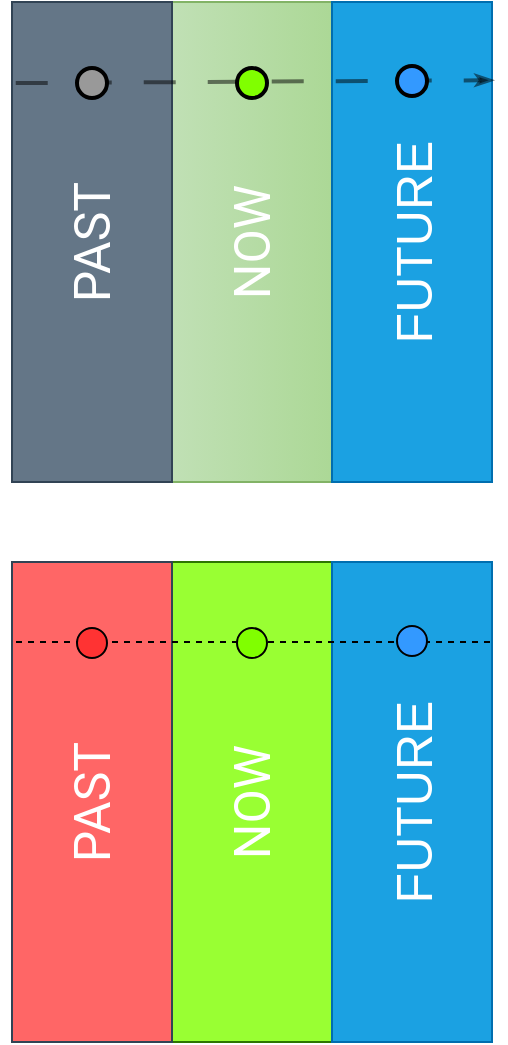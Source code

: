 <mxfile version="26.0.14">
  <diagram name="Page-1" id="L_FrXTDNgdHfIoSuvVp8">
    <mxGraphModel dx="906" dy="520" grid="1" gridSize="10" guides="1" tooltips="1" connect="1" arrows="1" fold="1" page="1" pageScale="1" pageWidth="850" pageHeight="1100" math="0" shadow="0">
      <root>
        <mxCell id="0" />
        <mxCell id="1" parent="0" />
        <mxCell id="uVRWUNLyd1wg9RMHc7N7-1" value="&lt;font style=&quot;color: rgb(255, 255, 255); font-size: 25px;&quot;&gt;NOW&lt;/font&gt;" style="whiteSpace=wrap;html=1;aspect=fixed;fillColor=#d5e8d4;strokeColor=#82b366;gradientColor=#97d077;fontFamily=Roboto;fontSource=https%3A%2F%2Ffonts.googleapis.com%2Fcss%3Ffamily%3DRoboto;rotation=-90;" vertex="1" parent="1">
          <mxGeometry x="80" y="160" width="240" height="240" as="geometry" />
        </mxCell>
        <mxCell id="uVRWUNLyd1wg9RMHc7N7-4" value="&lt;font style=&quot;color: rgb(255, 255, 255); font-size: 25px;&quot;&gt;FUTURE&lt;/font&gt;" style="rounded=0;whiteSpace=wrap;html=1;fillColor=#1ba1e2;strokeColor=#006EAF;fontColor=#ffffff;shadow=0;glass=0;gradientColor=none;rotation=-90;" vertex="1" parent="1">
          <mxGeometry x="160" y="240" width="240" height="80" as="geometry" />
        </mxCell>
        <mxCell id="uVRWUNLyd1wg9RMHc7N7-5" value="&lt;span style=&quot;font-size: 25px;&quot;&gt;PAST&lt;/span&gt;" style="rounded=0;whiteSpace=wrap;html=1;fillColor=#647687;strokeColor=#314354;fontFamily=Roboto;fontSource=https%3A%2F%2Ffonts.googleapis.com%2Fcss%3Ffamily%3DRoboto;fontColor=#ffffff;rotation=-90;" vertex="1" parent="1">
          <mxGeometry y="240" width="240" height="80" as="geometry" />
        </mxCell>
        <mxCell id="uVRWUNLyd1wg9RMHc7N7-15" value="" style="endArrow=classicThin;html=1;rounded=0;strokeWidth=2;endFill=1;flowAnimation=1;shadow=0;startSize=6;opacity=50;strokeColor=default;exitX=0.831;exitY=-0.01;exitDx=0;exitDy=0;exitPerimeter=0;entryX=0.837;entryY=1.008;entryDx=0;entryDy=0;entryPerimeter=0;curved=0;dashed=1;targetPerimeterSpacing=120;endSize=3;dashPattern=8 8;" edge="1" parent="1" source="uVRWUNLyd1wg9RMHc7N7-5" target="uVRWUNLyd1wg9RMHc7N7-4">
          <mxGeometry width="50" height="50" relative="1" as="geometry">
            <mxPoint x="127.505" y="140.0" as="sourcePoint" />
            <mxPoint x="321.62" y="148.61" as="targetPoint" />
          </mxGeometry>
        </mxCell>
        <mxCell id="uVRWUNLyd1wg9RMHc7N7-21" value="" style="ellipse;whiteSpace=wrap;html=1;aspect=fixed;strokeWidth=2;fillColor=#999999;" vertex="1" parent="1">
          <mxGeometry x="112.5" y="193" width="15" height="15" as="geometry" />
        </mxCell>
        <mxCell id="uVRWUNLyd1wg9RMHc7N7-23" value="" style="ellipse;whiteSpace=wrap;html=1;aspect=fixed;strokeWidth=2;fillColor=#80FF00;gradientColor=none;fillStyle=solid;" vertex="1" parent="1">
          <mxGeometry x="192.5" y="193" width="15" height="15" as="geometry" />
        </mxCell>
        <mxCell id="uVRWUNLyd1wg9RMHc7N7-24" value="" style="ellipse;whiteSpace=wrap;html=1;aspect=fixed;strokeWidth=2;fillColor=#3399FF;" vertex="1" parent="1">
          <mxGeometry x="272.5" y="192" width="15" height="15" as="geometry" />
        </mxCell>
        <mxCell id="uVRWUNLyd1wg9RMHc7N7-29" value="&lt;font style=&quot;color: rgb(255, 255, 255); font-size: 25px;&quot;&gt;NOW&lt;/font&gt;" style="whiteSpace=wrap;html=1;aspect=fixed;fillColor=#99FF33;strokeColor=#2D7600;fontFamily=Roboto;fontSource=https%3A%2F%2Ffonts.googleapis.com%2Fcss%3Ffamily%3DRoboto;rotation=-90;fontColor=#ffffff;" vertex="1" parent="1">
          <mxGeometry x="80" y="440" width="240" height="240" as="geometry" />
        </mxCell>
        <mxCell id="uVRWUNLyd1wg9RMHc7N7-30" value="&lt;font style=&quot;color: rgb(255, 255, 255); font-size: 25px;&quot;&gt;FUTURE&lt;/font&gt;" style="rounded=0;whiteSpace=wrap;html=1;fillColor=#1ba1e2;strokeColor=#006EAF;fontColor=#ffffff;shadow=0;glass=0;gradientColor=none;rotation=-90;" vertex="1" parent="1">
          <mxGeometry x="160" y="520" width="240" height="80" as="geometry" />
        </mxCell>
        <mxCell id="uVRWUNLyd1wg9RMHc7N7-31" value="&lt;span style=&quot;font-size: 25px;&quot;&gt;PAST&lt;/span&gt;" style="rounded=0;whiteSpace=wrap;html=1;fillColor=#FF6666;strokeColor=#314354;fontFamily=Roboto;fontSource=https%3A%2F%2Ffonts.googleapis.com%2Fcss%3Ffamily%3DRoboto;fontColor=#ffffff;rotation=-90;" vertex="1" parent="1">
          <mxGeometry y="520" width="240" height="80" as="geometry" />
        </mxCell>
        <mxCell id="uVRWUNLyd1wg9RMHc7N7-36" value="" style="endArrow=none;html=1;rounded=0;dashed=1;" edge="1" parent="1">
          <mxGeometry width="50" height="50" relative="1" as="geometry">
            <mxPoint x="82" y="480" as="sourcePoint" />
            <mxPoint x="322" y="480" as="targetPoint" />
          </mxGeometry>
        </mxCell>
        <mxCell id="uVRWUNLyd1wg9RMHc7N7-35" value="" style="ellipse;whiteSpace=wrap;html=1;aspect=fixed;strokeWidth=1;fillColor=#3399FF;" vertex="1" parent="1">
          <mxGeometry x="272.5" y="472" width="15" height="15" as="geometry" />
        </mxCell>
        <mxCell id="uVRWUNLyd1wg9RMHc7N7-34" value="" style="ellipse;whiteSpace=wrap;html=1;aspect=fixed;strokeWidth=1;fillColor=#80FF00;gradientColor=none;fillStyle=solid;" vertex="1" parent="1">
          <mxGeometry x="192.5" y="473" width="15" height="15" as="geometry" />
        </mxCell>
        <mxCell id="uVRWUNLyd1wg9RMHc7N7-33" value="" style="ellipse;whiteSpace=wrap;html=1;aspect=fixed;strokeWidth=1;fillColor=#FF3333;" vertex="1" parent="1">
          <mxGeometry x="112.5" y="473" width="15" height="15" as="geometry" />
        </mxCell>
      </root>
    </mxGraphModel>
  </diagram>
</mxfile>
